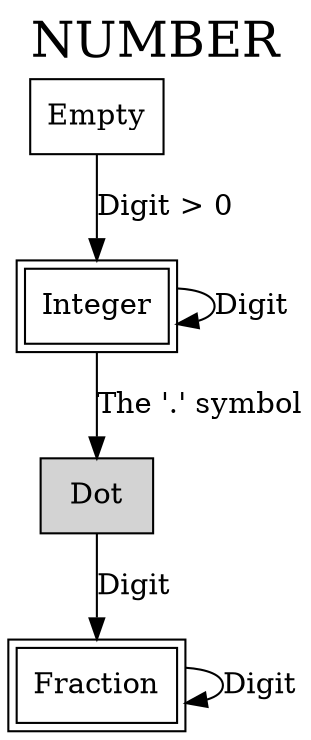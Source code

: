 digraph {
  label="NUMBER";
  labelloc=t;
  fontsize=24;
  node [shape=box];

  empty [label="Empty"];
  integer [label="Integer",peripheries=2];
  dot [label="Dot",bgcolor="black",style="filled"];
  fraction [label="Fraction",peripheries=2];

  empty -> integer [label="Digit > 0"];
  integer -> integer [label="Digit"];
  integer -> dot [label="The '.' symbol"];
  dot -> fraction [label="Digit"];
  fraction -> fraction [label="Digit"];
}